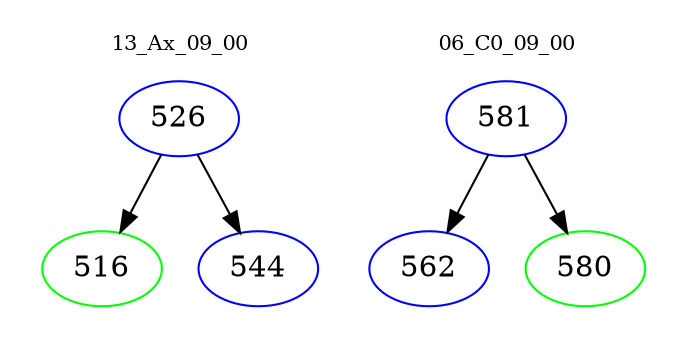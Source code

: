 digraph{
subgraph cluster_0 {
color = white
label = "13_Ax_09_00";
fontsize=10;
T0_526 [label="526", color="blue"]
T0_526 -> T0_516 [color="black"]
T0_516 [label="516", color="green"]
T0_526 -> T0_544 [color="black"]
T0_544 [label="544", color="blue"]
}
subgraph cluster_1 {
color = white
label = "06_C0_09_00";
fontsize=10;
T1_581 [label="581", color="blue"]
T1_581 -> T1_562 [color="black"]
T1_562 [label="562", color="blue"]
T1_581 -> T1_580 [color="black"]
T1_580 [label="580", color="green"]
}
}
